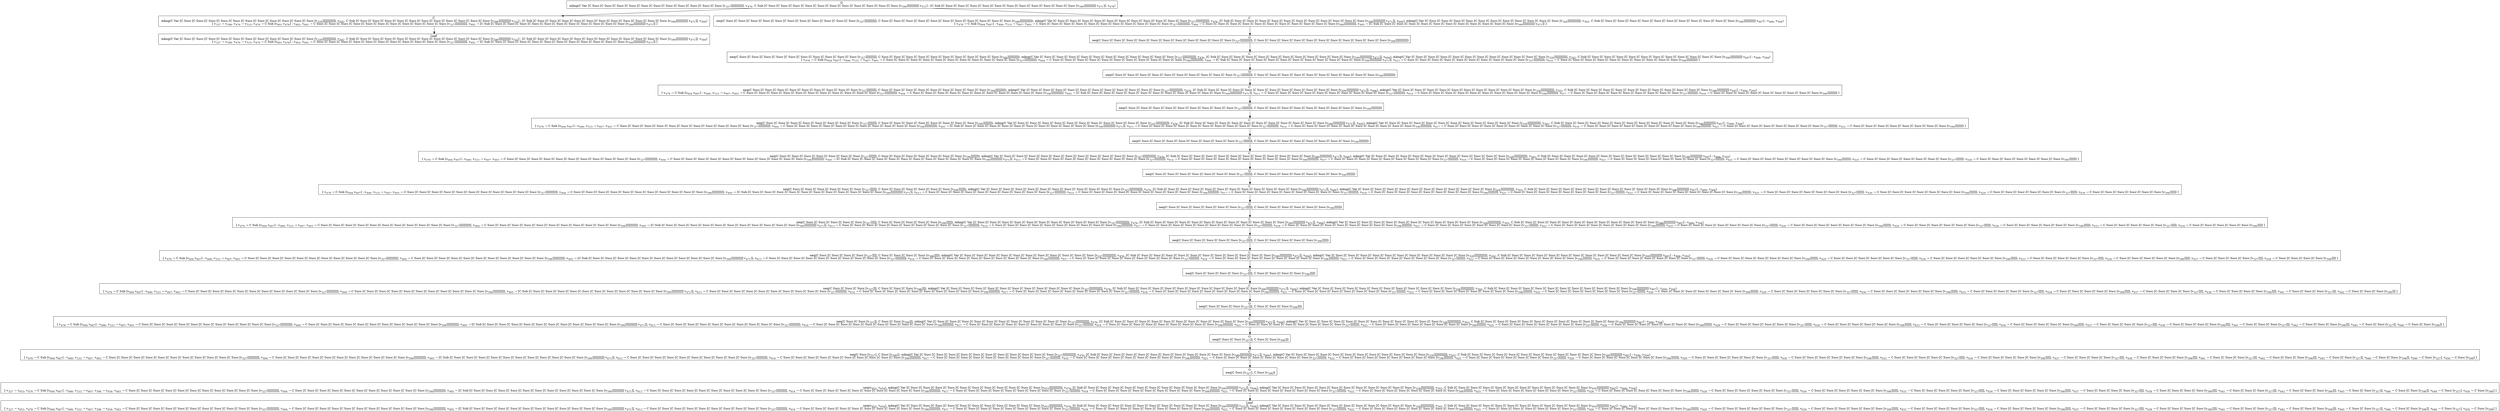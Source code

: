digraph {
    graph [rankdir=TB
          ,bgcolor=transparent];
    node [shape=box
         ,fillcolor=white
         ,style=filled];
    0 [label=<O <BR/> mkng(C Var [C Succ [C Succ [C Succ [C Succ [C Succ [C Succ [C Succ [C Succ [C Succ [C Succ [C Succ [v<SUB>327</SUB>]]]]]]]]]]]], v<SUB>476</SUB>, C Sub [C Succ [C Succ [C Succ [C Succ [C Succ [C Succ [C Succ [C Succ [C Succ [C Succ [C Succ [v<SUB>598</SUB>]]]]]]]]]]] v<SUB>533</SUB>] : [C Sub [C Succ [C Succ [C Succ [C Succ [C Succ [C Succ [C Succ [C Succ [C Succ [C Succ [C Succ [v<SUB>599</SUB>]]]]]]]]]]] v<SUB>471</SUB>]], v<SUB>478</SUB>)>];
    1 [label=<C <BR/> mkng(C Var [C Succ [C Succ [C Succ [C Succ [C Succ [C Succ [C Succ [C Succ [C Succ [C Succ [C Succ [v<SUB>328</SUB>]]]]]]]]]]]], v<SUB>502</SUB>, C Sub [C Succ [C Succ [C Succ [C Succ [C Succ [C Succ [C Succ [C Succ [C Succ [C Succ [C Succ [v<SUB>598</SUB>]]]]]]]]]]] v<SUB>533</SUB>] : [C Sub [C Succ [C Succ [C Succ [C Succ [C Succ [C Succ [C Succ [C Succ [C Succ [C Succ [C Succ [v<SUB>599</SUB>]]]]]]]]]]] v<SUB>471</SUB>]], v<SUB>504</SUB>) <BR/>  [ v<SUB>327</SUB> &rarr; v<SUB>598</SUB>, v<SUB>476</SUB> &rarr; v<SUB>533</SUB>, v<SUB>478</SUB> &rarr; C Sub [v<SUB>601</SUB> v<SUB>476</SUB>] : v<SUB>602</SUB>, v<SUB>601</SUB> &rarr; C Succ [C Succ [C Succ [C Succ [C Succ [C Succ [C Succ [C Succ [C Succ [C Succ [C Succ [v<SUB>327</SUB>]]]]]]]]]]], v<SUB>602</SUB> &rarr; [C Sub [C Succ [C Succ [C Succ [C Succ [C Succ [C Succ [C Succ [C Succ [C Succ [C Succ [C Succ [v<SUB>599</SUB>]]]]]]]]]]] v<SUB>471</SUB>]] ] >];
    2 [label=<C <BR/> neq(C Succ [C Succ [C Succ [C Succ [C Succ [C Succ [C Succ [C Succ [C Succ [C Succ [C Succ [v<SUB>327</SUB>]]]]]]]]]]], C Succ [C Succ [C Succ [C Succ [C Succ [C Succ [C Succ [C Succ [C Succ [C Succ [C Succ [v<SUB>598</SUB>]]]]]]]]]]]), mkng(C Var [C Succ [C Succ [C Succ [C Succ [C Succ [C Succ [C Succ [C Succ [C Succ [C Succ [C Succ [v<SUB>327</SUB>]]]]]]]]]]]], v<SUB>476</SUB>, [C Sub [C Succ [C Succ [C Succ [C Succ [C Succ [C Succ [C Succ [C Succ [C Succ [C Succ [C Succ [v<SUB>599</SUB>]]]]]]]]]]] v<SUB>471</SUB>]], v<SUB>606</SUB>), mkng(C Var [C Succ [C Succ [C Succ [C Succ [C Succ [C Succ [C Succ [C Succ [C Succ [C Succ [C Succ [v<SUB>328</SUB>]]]]]]]]]]]], v<SUB>502</SUB>, C Sub [C Succ [C Succ [C Succ [C Succ [C Succ [C Succ [C Succ [C Succ [C Succ [C Succ [C Succ [v<SUB>598</SUB>]]]]]]]]]]] v<SUB>607</SUB>] : v<SUB>606</SUB>, v<SUB>504</SUB>) <BR/>  [ v<SUB>478</SUB> &rarr; C Sub [v<SUB>604</SUB> v<SUB>607</SUB>] : v<SUB>606</SUB>, v<SUB>533</SUB> &rarr; v<SUB>607</SUB>, v<SUB>603</SUB> &rarr; C Succ [C Succ [C Succ [C Succ [C Succ [C Succ [C Succ [C Succ [C Succ [C Succ [C Succ [v<SUB>327</SUB>]]]]]]]]]]], v<SUB>604</SUB> &rarr; C Succ [C Succ [C Succ [C Succ [C Succ [C Succ [C Succ [C Succ [C Succ [C Succ [C Succ [v<SUB>598</SUB>]]]]]]]]]]], v<SUB>605</SUB> &rarr; [C Sub [C Succ [C Succ [C Succ [C Succ [C Succ [C Succ [C Succ [C Succ [C Succ [C Succ [C Succ [v<SUB>599</SUB>]]]]]]]]]]] v<SUB>471</SUB>]] ] >];
    3 [label=<Leaf <BR/> mkng(C Var [C Succ [C Succ [C Succ [C Succ [C Succ [C Succ [C Succ [C Succ [C Succ [C Succ [C Succ [v<SUB>328</SUB>]]]]]]]]]]]], v<SUB>502</SUB>, C Sub [C Succ [C Succ [C Succ [C Succ [C Succ [C Succ [C Succ [C Succ [C Succ [C Succ [C Succ [v<SUB>598</SUB>]]]]]]]]]]] v<SUB>533</SUB>] : [C Sub [C Succ [C Succ [C Succ [C Succ [C Succ [C Succ [C Succ [C Succ [C Succ [C Succ [C Succ [v<SUB>599</SUB>]]]]]]]]]]] v<SUB>471</SUB>]], v<SUB>504</SUB>) <BR/>  [ v<SUB>327</SUB> &rarr; v<SUB>598</SUB>, v<SUB>476</SUB> &rarr; v<SUB>533</SUB>, v<SUB>478</SUB> &rarr; C Sub [v<SUB>601</SUB> v<SUB>476</SUB>] : v<SUB>602</SUB>, v<SUB>601</SUB> &rarr; C Succ [C Succ [C Succ [C Succ [C Succ [C Succ [C Succ [C Succ [C Succ [C Succ [C Succ [v<SUB>327</SUB>]]]]]]]]]]], v<SUB>602</SUB> &rarr; [C Sub [C Succ [C Succ [C Succ [C Succ [C Succ [C Succ [C Succ [C Succ [C Succ [C Succ [C Succ [v<SUB>599</SUB>]]]]]]]]]]] v<SUB>471</SUB>]] ] >];
    4 [label=<O <BR/> neq(C Succ [C Succ [C Succ [C Succ [C Succ [C Succ [C Succ [C Succ [C Succ [C Succ [C Succ [v<SUB>327</SUB>]]]]]]]]]]], C Succ [C Succ [C Succ [C Succ [C Succ [C Succ [C Succ [C Succ [C Succ [C Succ [C Succ [v<SUB>598</SUB>]]]]]]]]]]])>];
    5 [label=<C <BR/> neq(C Succ [C Succ [C Succ [C Succ [C Succ [C Succ [C Succ [C Succ [C Succ [C Succ [v<SUB>327</SUB>]]]]]]]]]], C Succ [C Succ [C Succ [C Succ [C Succ [C Succ [C Succ [C Succ [C Succ [C Succ [v<SUB>598</SUB>]]]]]]]]]]), mkng(C Var [C Succ [C Succ [C Succ [C Succ [C Succ [C Succ [C Succ [C Succ [C Succ [C Succ [C Succ [v<SUB>327</SUB>]]]]]]]]]]]], v<SUB>476</SUB>, [C Sub [C Succ [C Succ [C Succ [C Succ [C Succ [C Succ [C Succ [C Succ [C Succ [C Succ [C Succ [v<SUB>599</SUB>]]]]]]]]]]] v<SUB>471</SUB>]], v<SUB>606</SUB>), mkng(C Var [C Succ [C Succ [C Succ [C Succ [C Succ [C Succ [C Succ [C Succ [C Succ [C Succ [C Succ [v<SUB>328</SUB>]]]]]]]]]]]], v<SUB>502</SUB>, C Sub [C Succ [C Succ [C Succ [C Succ [C Succ [C Succ [C Succ [C Succ [C Succ [C Succ [C Succ [v<SUB>598</SUB>]]]]]]]]]]] v<SUB>607</SUB>] : v<SUB>606</SUB>, v<SUB>504</SUB>) <BR/>  [ v<SUB>478</SUB> &rarr; C Sub [v<SUB>604</SUB> v<SUB>607</SUB>] : v<SUB>606</SUB>, v<SUB>533</SUB> &rarr; v<SUB>607</SUB>, v<SUB>603</SUB> &rarr; C Succ [C Succ [C Succ [C Succ [C Succ [C Succ [C Succ [C Succ [C Succ [C Succ [C Succ [v<SUB>327</SUB>]]]]]]]]]]], v<SUB>604</SUB> &rarr; C Succ [C Succ [C Succ [C Succ [C Succ [C Succ [C Succ [C Succ [C Succ [C Succ [C Succ [v<SUB>598</SUB>]]]]]]]]]]], v<SUB>605</SUB> &rarr; [C Sub [C Succ [C Succ [C Succ [C Succ [C Succ [C Succ [C Succ [C Succ [C Succ [C Succ [C Succ [v<SUB>599</SUB>]]]]]]]]]]] v<SUB>471</SUB>]], v<SUB>613</SUB> &rarr; C Succ [C Succ [C Succ [C Succ [C Succ [C Succ [C Succ [C Succ [C Succ [C Succ [v<SUB>327</SUB>]]]]]]]]]], v<SUB>614</SUB> &rarr; C Succ [C Succ [C Succ [C Succ [C Succ [C Succ [C Succ [C Succ [C Succ [C Succ [v<SUB>598</SUB>]]]]]]]]]] ] >];
    6 [label=<O <BR/> neq(C Succ [C Succ [C Succ [C Succ [C Succ [C Succ [C Succ [C Succ [C Succ [C Succ [v<SUB>327</SUB>]]]]]]]]]], C Succ [C Succ [C Succ [C Succ [C Succ [C Succ [C Succ [C Succ [C Succ [C Succ [v<SUB>598</SUB>]]]]]]]]]])>];
    7 [label=<C <BR/> neq(C Succ [C Succ [C Succ [C Succ [C Succ [C Succ [C Succ [C Succ [C Succ [v<SUB>327</SUB>]]]]]]]]], C Succ [C Succ [C Succ [C Succ [C Succ [C Succ [C Succ [C Succ [C Succ [v<SUB>598</SUB>]]]]]]]]]), mkng(C Var [C Succ [C Succ [C Succ [C Succ [C Succ [C Succ [C Succ [C Succ [C Succ [C Succ [C Succ [v<SUB>327</SUB>]]]]]]]]]]]], v<SUB>476</SUB>, [C Sub [C Succ [C Succ [C Succ [C Succ [C Succ [C Succ [C Succ [C Succ [C Succ [C Succ [C Succ [v<SUB>599</SUB>]]]]]]]]]]] v<SUB>471</SUB>]], v<SUB>606</SUB>), mkng(C Var [C Succ [C Succ [C Succ [C Succ [C Succ [C Succ [C Succ [C Succ [C Succ [C Succ [C Succ [v<SUB>328</SUB>]]]]]]]]]]]], v<SUB>502</SUB>, C Sub [C Succ [C Succ [C Succ [C Succ [C Succ [C Succ [C Succ [C Succ [C Succ [C Succ [C Succ [v<SUB>598</SUB>]]]]]]]]]]] v<SUB>607</SUB>] : v<SUB>606</SUB>, v<SUB>504</SUB>) <BR/>  [ v<SUB>478</SUB> &rarr; C Sub [v<SUB>604</SUB> v<SUB>607</SUB>] : v<SUB>606</SUB>, v<SUB>533</SUB> &rarr; v<SUB>607</SUB>, v<SUB>603</SUB> &rarr; C Succ [C Succ [C Succ [C Succ [C Succ [C Succ [C Succ [C Succ [C Succ [C Succ [C Succ [v<SUB>327</SUB>]]]]]]]]]]], v<SUB>604</SUB> &rarr; C Succ [C Succ [C Succ [C Succ [C Succ [C Succ [C Succ [C Succ [C Succ [C Succ [C Succ [v<SUB>598</SUB>]]]]]]]]]]], v<SUB>605</SUB> &rarr; [C Sub [C Succ [C Succ [C Succ [C Succ [C Succ [C Succ [C Succ [C Succ [C Succ [C Succ [C Succ [v<SUB>599</SUB>]]]]]]]]]]] v<SUB>471</SUB>]], v<SUB>613</SUB> &rarr; C Succ [C Succ [C Succ [C Succ [C Succ [C Succ [C Succ [C Succ [C Succ [C Succ [v<SUB>327</SUB>]]]]]]]]]], v<SUB>614</SUB> &rarr; C Succ [C Succ [C Succ [C Succ [C Succ [C Succ [C Succ [C Succ [C Succ [C Succ [v<SUB>598</SUB>]]]]]]]]]], v<SUB>617</SUB> &rarr; C Succ [C Succ [C Succ [C Succ [C Succ [C Succ [C Succ [C Succ [C Succ [v<SUB>327</SUB>]]]]]]]]], v<SUB>618</SUB> &rarr; C Succ [C Succ [C Succ [C Succ [C Succ [C Succ [C Succ [C Succ [C Succ [v<SUB>598</SUB>]]]]]]]]] ] >];
    8 [label=<O <BR/> neq(C Succ [C Succ [C Succ [C Succ [C Succ [C Succ [C Succ [C Succ [C Succ [v<SUB>327</SUB>]]]]]]]]], C Succ [C Succ [C Succ [C Succ [C Succ [C Succ [C Succ [C Succ [C Succ [v<SUB>598</SUB>]]]]]]]]])>];
    9 [label=<C <BR/> neq(C Succ [C Succ [C Succ [C Succ [C Succ [C Succ [C Succ [C Succ [v<SUB>327</SUB>]]]]]]]], C Succ [C Succ [C Succ [C Succ [C Succ [C Succ [C Succ [C Succ [v<SUB>598</SUB>]]]]]]]]), mkng(C Var [C Succ [C Succ [C Succ [C Succ [C Succ [C Succ [C Succ [C Succ [C Succ [C Succ [C Succ [v<SUB>327</SUB>]]]]]]]]]]]], v<SUB>476</SUB>, [C Sub [C Succ [C Succ [C Succ [C Succ [C Succ [C Succ [C Succ [C Succ [C Succ [C Succ [C Succ [v<SUB>599</SUB>]]]]]]]]]]] v<SUB>471</SUB>]], v<SUB>606</SUB>), mkng(C Var [C Succ [C Succ [C Succ [C Succ [C Succ [C Succ [C Succ [C Succ [C Succ [C Succ [C Succ [v<SUB>328</SUB>]]]]]]]]]]]], v<SUB>502</SUB>, C Sub [C Succ [C Succ [C Succ [C Succ [C Succ [C Succ [C Succ [C Succ [C Succ [C Succ [C Succ [v<SUB>598</SUB>]]]]]]]]]]] v<SUB>607</SUB>] : v<SUB>606</SUB>, v<SUB>504</SUB>) <BR/>  [ v<SUB>478</SUB> &rarr; C Sub [v<SUB>604</SUB> v<SUB>607</SUB>] : v<SUB>606</SUB>, v<SUB>533</SUB> &rarr; v<SUB>607</SUB>, v<SUB>603</SUB> &rarr; C Succ [C Succ [C Succ [C Succ [C Succ [C Succ [C Succ [C Succ [C Succ [C Succ [C Succ [v<SUB>327</SUB>]]]]]]]]]]], v<SUB>604</SUB> &rarr; C Succ [C Succ [C Succ [C Succ [C Succ [C Succ [C Succ [C Succ [C Succ [C Succ [C Succ [v<SUB>598</SUB>]]]]]]]]]]], v<SUB>605</SUB> &rarr; [C Sub [C Succ [C Succ [C Succ [C Succ [C Succ [C Succ [C Succ [C Succ [C Succ [C Succ [C Succ [v<SUB>599</SUB>]]]]]]]]]]] v<SUB>471</SUB>]], v<SUB>613</SUB> &rarr; C Succ [C Succ [C Succ [C Succ [C Succ [C Succ [C Succ [C Succ [C Succ [C Succ [v<SUB>327</SUB>]]]]]]]]]], v<SUB>614</SUB> &rarr; C Succ [C Succ [C Succ [C Succ [C Succ [C Succ [C Succ [C Succ [C Succ [C Succ [v<SUB>598</SUB>]]]]]]]]]], v<SUB>617</SUB> &rarr; C Succ [C Succ [C Succ [C Succ [C Succ [C Succ [C Succ [C Succ [C Succ [v<SUB>327</SUB>]]]]]]]]], v<SUB>618</SUB> &rarr; C Succ [C Succ [C Succ [C Succ [C Succ [C Succ [C Succ [C Succ [C Succ [v<SUB>598</SUB>]]]]]]]]], v<SUB>621</SUB> &rarr; C Succ [C Succ [C Succ [C Succ [C Succ [C Succ [C Succ [C Succ [v<SUB>327</SUB>]]]]]]]], v<SUB>622</SUB> &rarr; C Succ [C Succ [C Succ [C Succ [C Succ [C Succ [C Succ [C Succ [v<SUB>598</SUB>]]]]]]]] ] >];
    10 [label=<O <BR/> neq(C Succ [C Succ [C Succ [C Succ [C Succ [C Succ [C Succ [C Succ [v<SUB>327</SUB>]]]]]]]], C Succ [C Succ [C Succ [C Succ [C Succ [C Succ [C Succ [C Succ [v<SUB>598</SUB>]]]]]]]])>];
    11 [label=<C <BR/> neq(C Succ [C Succ [C Succ [C Succ [C Succ [C Succ [C Succ [v<SUB>327</SUB>]]]]]]], C Succ [C Succ [C Succ [C Succ [C Succ [C Succ [C Succ [v<SUB>598</SUB>]]]]]]]), mkng(C Var [C Succ [C Succ [C Succ [C Succ [C Succ [C Succ [C Succ [C Succ [C Succ [C Succ [C Succ [v<SUB>327</SUB>]]]]]]]]]]]], v<SUB>476</SUB>, [C Sub [C Succ [C Succ [C Succ [C Succ [C Succ [C Succ [C Succ [C Succ [C Succ [C Succ [C Succ [v<SUB>599</SUB>]]]]]]]]]]] v<SUB>471</SUB>]], v<SUB>606</SUB>), mkng(C Var [C Succ [C Succ [C Succ [C Succ [C Succ [C Succ [C Succ [C Succ [C Succ [C Succ [C Succ [v<SUB>328</SUB>]]]]]]]]]]]], v<SUB>502</SUB>, C Sub [C Succ [C Succ [C Succ [C Succ [C Succ [C Succ [C Succ [C Succ [C Succ [C Succ [C Succ [v<SUB>598</SUB>]]]]]]]]]]] v<SUB>607</SUB>] : v<SUB>606</SUB>, v<SUB>504</SUB>) <BR/>  [ v<SUB>478</SUB> &rarr; C Sub [v<SUB>604</SUB> v<SUB>607</SUB>] : v<SUB>606</SUB>, v<SUB>533</SUB> &rarr; v<SUB>607</SUB>, v<SUB>603</SUB> &rarr; C Succ [C Succ [C Succ [C Succ [C Succ [C Succ [C Succ [C Succ [C Succ [C Succ [C Succ [v<SUB>327</SUB>]]]]]]]]]]], v<SUB>604</SUB> &rarr; C Succ [C Succ [C Succ [C Succ [C Succ [C Succ [C Succ [C Succ [C Succ [C Succ [C Succ [v<SUB>598</SUB>]]]]]]]]]]], v<SUB>605</SUB> &rarr; [C Sub [C Succ [C Succ [C Succ [C Succ [C Succ [C Succ [C Succ [C Succ [C Succ [C Succ [C Succ [v<SUB>599</SUB>]]]]]]]]]]] v<SUB>471</SUB>]], v<SUB>613</SUB> &rarr; C Succ [C Succ [C Succ [C Succ [C Succ [C Succ [C Succ [C Succ [C Succ [C Succ [v<SUB>327</SUB>]]]]]]]]]], v<SUB>614</SUB> &rarr; C Succ [C Succ [C Succ [C Succ [C Succ [C Succ [C Succ [C Succ [C Succ [C Succ [v<SUB>598</SUB>]]]]]]]]]], v<SUB>617</SUB> &rarr; C Succ [C Succ [C Succ [C Succ [C Succ [C Succ [C Succ [C Succ [C Succ [v<SUB>327</SUB>]]]]]]]]], v<SUB>618</SUB> &rarr; C Succ [C Succ [C Succ [C Succ [C Succ [C Succ [C Succ [C Succ [C Succ [v<SUB>598</SUB>]]]]]]]]], v<SUB>621</SUB> &rarr; C Succ [C Succ [C Succ [C Succ [C Succ [C Succ [C Succ [C Succ [v<SUB>327</SUB>]]]]]]]], v<SUB>622</SUB> &rarr; C Succ [C Succ [C Succ [C Succ [C Succ [C Succ [C Succ [C Succ [v<SUB>598</SUB>]]]]]]]], v<SUB>625</SUB> &rarr; C Succ [C Succ [C Succ [C Succ [C Succ [C Succ [C Succ [v<SUB>327</SUB>]]]]]]], v<SUB>626</SUB> &rarr; C Succ [C Succ [C Succ [C Succ [C Succ [C Succ [C Succ [v<SUB>598</SUB>]]]]]]] ] >];
    12 [label=<O <BR/> neq(C Succ [C Succ [C Succ [C Succ [C Succ [C Succ [C Succ [v<SUB>327</SUB>]]]]]]], C Succ [C Succ [C Succ [C Succ [C Succ [C Succ [C Succ [v<SUB>598</SUB>]]]]]]])>];
    13 [label=<C <BR/> neq(C Succ [C Succ [C Succ [C Succ [C Succ [C Succ [v<SUB>327</SUB>]]]]]], C Succ [C Succ [C Succ [C Succ [C Succ [C Succ [v<SUB>598</SUB>]]]]]]), mkng(C Var [C Succ [C Succ [C Succ [C Succ [C Succ [C Succ [C Succ [C Succ [C Succ [C Succ [C Succ [v<SUB>327</SUB>]]]]]]]]]]]], v<SUB>476</SUB>, [C Sub [C Succ [C Succ [C Succ [C Succ [C Succ [C Succ [C Succ [C Succ [C Succ [C Succ [C Succ [v<SUB>599</SUB>]]]]]]]]]]] v<SUB>471</SUB>]], v<SUB>606</SUB>), mkng(C Var [C Succ [C Succ [C Succ [C Succ [C Succ [C Succ [C Succ [C Succ [C Succ [C Succ [C Succ [v<SUB>328</SUB>]]]]]]]]]]]], v<SUB>502</SUB>, C Sub [C Succ [C Succ [C Succ [C Succ [C Succ [C Succ [C Succ [C Succ [C Succ [C Succ [C Succ [v<SUB>598</SUB>]]]]]]]]]]] v<SUB>607</SUB>] : v<SUB>606</SUB>, v<SUB>504</SUB>) <BR/>  [ v<SUB>478</SUB> &rarr; C Sub [v<SUB>604</SUB> v<SUB>607</SUB>] : v<SUB>606</SUB>, v<SUB>533</SUB> &rarr; v<SUB>607</SUB>, v<SUB>603</SUB> &rarr; C Succ [C Succ [C Succ [C Succ [C Succ [C Succ [C Succ [C Succ [C Succ [C Succ [C Succ [v<SUB>327</SUB>]]]]]]]]]]], v<SUB>604</SUB> &rarr; C Succ [C Succ [C Succ [C Succ [C Succ [C Succ [C Succ [C Succ [C Succ [C Succ [C Succ [v<SUB>598</SUB>]]]]]]]]]]], v<SUB>605</SUB> &rarr; [C Sub [C Succ [C Succ [C Succ [C Succ [C Succ [C Succ [C Succ [C Succ [C Succ [C Succ [C Succ [v<SUB>599</SUB>]]]]]]]]]]] v<SUB>471</SUB>]], v<SUB>613</SUB> &rarr; C Succ [C Succ [C Succ [C Succ [C Succ [C Succ [C Succ [C Succ [C Succ [C Succ [v<SUB>327</SUB>]]]]]]]]]], v<SUB>614</SUB> &rarr; C Succ [C Succ [C Succ [C Succ [C Succ [C Succ [C Succ [C Succ [C Succ [C Succ [v<SUB>598</SUB>]]]]]]]]]], v<SUB>617</SUB> &rarr; C Succ [C Succ [C Succ [C Succ [C Succ [C Succ [C Succ [C Succ [C Succ [v<SUB>327</SUB>]]]]]]]]], v<SUB>618</SUB> &rarr; C Succ [C Succ [C Succ [C Succ [C Succ [C Succ [C Succ [C Succ [C Succ [v<SUB>598</SUB>]]]]]]]]], v<SUB>621</SUB> &rarr; C Succ [C Succ [C Succ [C Succ [C Succ [C Succ [C Succ [C Succ [v<SUB>327</SUB>]]]]]]]], v<SUB>622</SUB> &rarr; C Succ [C Succ [C Succ [C Succ [C Succ [C Succ [C Succ [C Succ [v<SUB>598</SUB>]]]]]]]], v<SUB>625</SUB> &rarr; C Succ [C Succ [C Succ [C Succ [C Succ [C Succ [C Succ [v<SUB>327</SUB>]]]]]]], v<SUB>626</SUB> &rarr; C Succ [C Succ [C Succ [C Succ [C Succ [C Succ [C Succ [v<SUB>598</SUB>]]]]]]], v<SUB>629</SUB> &rarr; C Succ [C Succ [C Succ [C Succ [C Succ [C Succ [v<SUB>327</SUB>]]]]]], v<SUB>630</SUB> &rarr; C Succ [C Succ [C Succ [C Succ [C Succ [C Succ [v<SUB>598</SUB>]]]]]] ] >];
    14 [label=<O <BR/> neq(C Succ [C Succ [C Succ [C Succ [C Succ [C Succ [v<SUB>327</SUB>]]]]]], C Succ [C Succ [C Succ [C Succ [C Succ [C Succ [v<SUB>598</SUB>]]]]]])>];
    15 [label=<C <BR/> neq(C Succ [C Succ [C Succ [C Succ [C Succ [v<SUB>327</SUB>]]]]], C Succ [C Succ [C Succ [C Succ [C Succ [v<SUB>598</SUB>]]]]]), mkng(C Var [C Succ [C Succ [C Succ [C Succ [C Succ [C Succ [C Succ [C Succ [C Succ [C Succ [C Succ [v<SUB>327</SUB>]]]]]]]]]]]], v<SUB>476</SUB>, [C Sub [C Succ [C Succ [C Succ [C Succ [C Succ [C Succ [C Succ [C Succ [C Succ [C Succ [C Succ [v<SUB>599</SUB>]]]]]]]]]]] v<SUB>471</SUB>]], v<SUB>606</SUB>), mkng(C Var [C Succ [C Succ [C Succ [C Succ [C Succ [C Succ [C Succ [C Succ [C Succ [C Succ [C Succ [v<SUB>328</SUB>]]]]]]]]]]]], v<SUB>502</SUB>, C Sub [C Succ [C Succ [C Succ [C Succ [C Succ [C Succ [C Succ [C Succ [C Succ [C Succ [C Succ [v<SUB>598</SUB>]]]]]]]]]]] v<SUB>607</SUB>] : v<SUB>606</SUB>, v<SUB>504</SUB>) <BR/>  [ v<SUB>478</SUB> &rarr; C Sub [v<SUB>604</SUB> v<SUB>607</SUB>] : v<SUB>606</SUB>, v<SUB>533</SUB> &rarr; v<SUB>607</SUB>, v<SUB>603</SUB> &rarr; C Succ [C Succ [C Succ [C Succ [C Succ [C Succ [C Succ [C Succ [C Succ [C Succ [C Succ [v<SUB>327</SUB>]]]]]]]]]]], v<SUB>604</SUB> &rarr; C Succ [C Succ [C Succ [C Succ [C Succ [C Succ [C Succ [C Succ [C Succ [C Succ [C Succ [v<SUB>598</SUB>]]]]]]]]]]], v<SUB>605</SUB> &rarr; [C Sub [C Succ [C Succ [C Succ [C Succ [C Succ [C Succ [C Succ [C Succ [C Succ [C Succ [C Succ [v<SUB>599</SUB>]]]]]]]]]]] v<SUB>471</SUB>]], v<SUB>613</SUB> &rarr; C Succ [C Succ [C Succ [C Succ [C Succ [C Succ [C Succ [C Succ [C Succ [C Succ [v<SUB>327</SUB>]]]]]]]]]], v<SUB>614</SUB> &rarr; C Succ [C Succ [C Succ [C Succ [C Succ [C Succ [C Succ [C Succ [C Succ [C Succ [v<SUB>598</SUB>]]]]]]]]]], v<SUB>617</SUB> &rarr; C Succ [C Succ [C Succ [C Succ [C Succ [C Succ [C Succ [C Succ [C Succ [v<SUB>327</SUB>]]]]]]]]], v<SUB>618</SUB> &rarr; C Succ [C Succ [C Succ [C Succ [C Succ [C Succ [C Succ [C Succ [C Succ [v<SUB>598</SUB>]]]]]]]]], v<SUB>621</SUB> &rarr; C Succ [C Succ [C Succ [C Succ [C Succ [C Succ [C Succ [C Succ [v<SUB>327</SUB>]]]]]]]], v<SUB>622</SUB> &rarr; C Succ [C Succ [C Succ [C Succ [C Succ [C Succ [C Succ [C Succ [v<SUB>598</SUB>]]]]]]]], v<SUB>625</SUB> &rarr; C Succ [C Succ [C Succ [C Succ [C Succ [C Succ [C Succ [v<SUB>327</SUB>]]]]]]], v<SUB>626</SUB> &rarr; C Succ [C Succ [C Succ [C Succ [C Succ [C Succ [C Succ [v<SUB>598</SUB>]]]]]]], v<SUB>629</SUB> &rarr; C Succ [C Succ [C Succ [C Succ [C Succ [C Succ [v<SUB>327</SUB>]]]]]], v<SUB>630</SUB> &rarr; C Succ [C Succ [C Succ [C Succ [C Succ [C Succ [v<SUB>598</SUB>]]]]]], v<SUB>633</SUB> &rarr; C Succ [C Succ [C Succ [C Succ [C Succ [v<SUB>327</SUB>]]]]], v<SUB>634</SUB> &rarr; C Succ [C Succ [C Succ [C Succ [C Succ [v<SUB>598</SUB>]]]]] ] >];
    16 [label=<O <BR/> neq(C Succ [C Succ [C Succ [C Succ [C Succ [v<SUB>327</SUB>]]]]], C Succ [C Succ [C Succ [C Succ [C Succ [v<SUB>598</SUB>]]]]])>];
    17 [label=<C <BR/> neq(C Succ [C Succ [C Succ [C Succ [v<SUB>327</SUB>]]]], C Succ [C Succ [C Succ [C Succ [v<SUB>598</SUB>]]]]), mkng(C Var [C Succ [C Succ [C Succ [C Succ [C Succ [C Succ [C Succ [C Succ [C Succ [C Succ [C Succ [v<SUB>327</SUB>]]]]]]]]]]]], v<SUB>476</SUB>, [C Sub [C Succ [C Succ [C Succ [C Succ [C Succ [C Succ [C Succ [C Succ [C Succ [C Succ [C Succ [v<SUB>599</SUB>]]]]]]]]]]] v<SUB>471</SUB>]], v<SUB>606</SUB>), mkng(C Var [C Succ [C Succ [C Succ [C Succ [C Succ [C Succ [C Succ [C Succ [C Succ [C Succ [C Succ [v<SUB>328</SUB>]]]]]]]]]]]], v<SUB>502</SUB>, C Sub [C Succ [C Succ [C Succ [C Succ [C Succ [C Succ [C Succ [C Succ [C Succ [C Succ [C Succ [v<SUB>598</SUB>]]]]]]]]]]] v<SUB>607</SUB>] : v<SUB>606</SUB>, v<SUB>504</SUB>) <BR/>  [ v<SUB>478</SUB> &rarr; C Sub [v<SUB>604</SUB> v<SUB>607</SUB>] : v<SUB>606</SUB>, v<SUB>533</SUB> &rarr; v<SUB>607</SUB>, v<SUB>603</SUB> &rarr; C Succ [C Succ [C Succ [C Succ [C Succ [C Succ [C Succ [C Succ [C Succ [C Succ [C Succ [v<SUB>327</SUB>]]]]]]]]]]], v<SUB>604</SUB> &rarr; C Succ [C Succ [C Succ [C Succ [C Succ [C Succ [C Succ [C Succ [C Succ [C Succ [C Succ [v<SUB>598</SUB>]]]]]]]]]]], v<SUB>605</SUB> &rarr; [C Sub [C Succ [C Succ [C Succ [C Succ [C Succ [C Succ [C Succ [C Succ [C Succ [C Succ [C Succ [v<SUB>599</SUB>]]]]]]]]]]] v<SUB>471</SUB>]], v<SUB>613</SUB> &rarr; C Succ [C Succ [C Succ [C Succ [C Succ [C Succ [C Succ [C Succ [C Succ [C Succ [v<SUB>327</SUB>]]]]]]]]]], v<SUB>614</SUB> &rarr; C Succ [C Succ [C Succ [C Succ [C Succ [C Succ [C Succ [C Succ [C Succ [C Succ [v<SUB>598</SUB>]]]]]]]]]], v<SUB>617</SUB> &rarr; C Succ [C Succ [C Succ [C Succ [C Succ [C Succ [C Succ [C Succ [C Succ [v<SUB>327</SUB>]]]]]]]]], v<SUB>618</SUB> &rarr; C Succ [C Succ [C Succ [C Succ [C Succ [C Succ [C Succ [C Succ [C Succ [v<SUB>598</SUB>]]]]]]]]], v<SUB>621</SUB> &rarr; C Succ [C Succ [C Succ [C Succ [C Succ [C Succ [C Succ [C Succ [v<SUB>327</SUB>]]]]]]]], v<SUB>622</SUB> &rarr; C Succ [C Succ [C Succ [C Succ [C Succ [C Succ [C Succ [C Succ [v<SUB>598</SUB>]]]]]]]], v<SUB>625</SUB> &rarr; C Succ [C Succ [C Succ [C Succ [C Succ [C Succ [C Succ [v<SUB>327</SUB>]]]]]]], v<SUB>626</SUB> &rarr; C Succ [C Succ [C Succ [C Succ [C Succ [C Succ [C Succ [v<SUB>598</SUB>]]]]]]], v<SUB>629</SUB> &rarr; C Succ [C Succ [C Succ [C Succ [C Succ [C Succ [v<SUB>327</SUB>]]]]]], v<SUB>630</SUB> &rarr; C Succ [C Succ [C Succ [C Succ [C Succ [C Succ [v<SUB>598</SUB>]]]]]], v<SUB>633</SUB> &rarr; C Succ [C Succ [C Succ [C Succ [C Succ [v<SUB>327</SUB>]]]]], v<SUB>634</SUB> &rarr; C Succ [C Succ [C Succ [C Succ [C Succ [v<SUB>598</SUB>]]]]], v<SUB>637</SUB> &rarr; C Succ [C Succ [C Succ [C Succ [v<SUB>327</SUB>]]]], v<SUB>638</SUB> &rarr; C Succ [C Succ [C Succ [C Succ [v<SUB>598</SUB>]]]] ] >];
    18 [label=<O <BR/> neq(C Succ [C Succ [C Succ [C Succ [v<SUB>327</SUB>]]]], C Succ [C Succ [C Succ [C Succ [v<SUB>598</SUB>]]]])>];
    19 [label=<C <BR/> neq(C Succ [C Succ [C Succ [v<SUB>327</SUB>]]], C Succ [C Succ [C Succ [v<SUB>598</SUB>]]]), mkng(C Var [C Succ [C Succ [C Succ [C Succ [C Succ [C Succ [C Succ [C Succ [C Succ [C Succ [C Succ [v<SUB>327</SUB>]]]]]]]]]]]], v<SUB>476</SUB>, [C Sub [C Succ [C Succ [C Succ [C Succ [C Succ [C Succ [C Succ [C Succ [C Succ [C Succ [C Succ [v<SUB>599</SUB>]]]]]]]]]]] v<SUB>471</SUB>]], v<SUB>606</SUB>), mkng(C Var [C Succ [C Succ [C Succ [C Succ [C Succ [C Succ [C Succ [C Succ [C Succ [C Succ [C Succ [v<SUB>328</SUB>]]]]]]]]]]]], v<SUB>502</SUB>, C Sub [C Succ [C Succ [C Succ [C Succ [C Succ [C Succ [C Succ [C Succ [C Succ [C Succ [C Succ [v<SUB>598</SUB>]]]]]]]]]]] v<SUB>607</SUB>] : v<SUB>606</SUB>, v<SUB>504</SUB>) <BR/>  [ v<SUB>478</SUB> &rarr; C Sub [v<SUB>604</SUB> v<SUB>607</SUB>] : v<SUB>606</SUB>, v<SUB>533</SUB> &rarr; v<SUB>607</SUB>, v<SUB>603</SUB> &rarr; C Succ [C Succ [C Succ [C Succ [C Succ [C Succ [C Succ [C Succ [C Succ [C Succ [C Succ [v<SUB>327</SUB>]]]]]]]]]]], v<SUB>604</SUB> &rarr; C Succ [C Succ [C Succ [C Succ [C Succ [C Succ [C Succ [C Succ [C Succ [C Succ [C Succ [v<SUB>598</SUB>]]]]]]]]]]], v<SUB>605</SUB> &rarr; [C Sub [C Succ [C Succ [C Succ [C Succ [C Succ [C Succ [C Succ [C Succ [C Succ [C Succ [C Succ [v<SUB>599</SUB>]]]]]]]]]]] v<SUB>471</SUB>]], v<SUB>613</SUB> &rarr; C Succ [C Succ [C Succ [C Succ [C Succ [C Succ [C Succ [C Succ [C Succ [C Succ [v<SUB>327</SUB>]]]]]]]]]], v<SUB>614</SUB> &rarr; C Succ [C Succ [C Succ [C Succ [C Succ [C Succ [C Succ [C Succ [C Succ [C Succ [v<SUB>598</SUB>]]]]]]]]]], v<SUB>617</SUB> &rarr; C Succ [C Succ [C Succ [C Succ [C Succ [C Succ [C Succ [C Succ [C Succ [v<SUB>327</SUB>]]]]]]]]], v<SUB>618</SUB> &rarr; C Succ [C Succ [C Succ [C Succ [C Succ [C Succ [C Succ [C Succ [C Succ [v<SUB>598</SUB>]]]]]]]]], v<SUB>621</SUB> &rarr; C Succ [C Succ [C Succ [C Succ [C Succ [C Succ [C Succ [C Succ [v<SUB>327</SUB>]]]]]]]], v<SUB>622</SUB> &rarr; C Succ [C Succ [C Succ [C Succ [C Succ [C Succ [C Succ [C Succ [v<SUB>598</SUB>]]]]]]]], v<SUB>625</SUB> &rarr; C Succ [C Succ [C Succ [C Succ [C Succ [C Succ [C Succ [v<SUB>327</SUB>]]]]]]], v<SUB>626</SUB> &rarr; C Succ [C Succ [C Succ [C Succ [C Succ [C Succ [C Succ [v<SUB>598</SUB>]]]]]]], v<SUB>629</SUB> &rarr; C Succ [C Succ [C Succ [C Succ [C Succ [C Succ [v<SUB>327</SUB>]]]]]], v<SUB>630</SUB> &rarr; C Succ [C Succ [C Succ [C Succ [C Succ [C Succ [v<SUB>598</SUB>]]]]]], v<SUB>633</SUB> &rarr; C Succ [C Succ [C Succ [C Succ [C Succ [v<SUB>327</SUB>]]]]], v<SUB>634</SUB> &rarr; C Succ [C Succ [C Succ [C Succ [C Succ [v<SUB>598</SUB>]]]]], v<SUB>637</SUB> &rarr; C Succ [C Succ [C Succ [C Succ [v<SUB>327</SUB>]]]], v<SUB>638</SUB> &rarr; C Succ [C Succ [C Succ [C Succ [v<SUB>598</SUB>]]]], v<SUB>641</SUB> &rarr; C Succ [C Succ [C Succ [v<SUB>327</SUB>]]], v<SUB>642</SUB> &rarr; C Succ [C Succ [C Succ [v<SUB>598</SUB>]]] ] >];
    20 [label=<O <BR/> neq(C Succ [C Succ [C Succ [v<SUB>327</SUB>]]], C Succ [C Succ [C Succ [v<SUB>598</SUB>]]])>];
    21 [label=<C <BR/> neq(C Succ [C Succ [v<SUB>327</SUB>]], C Succ [C Succ [v<SUB>598</SUB>]]), mkng(C Var [C Succ [C Succ [C Succ [C Succ [C Succ [C Succ [C Succ [C Succ [C Succ [C Succ [C Succ [v<SUB>327</SUB>]]]]]]]]]]]], v<SUB>476</SUB>, [C Sub [C Succ [C Succ [C Succ [C Succ [C Succ [C Succ [C Succ [C Succ [C Succ [C Succ [C Succ [v<SUB>599</SUB>]]]]]]]]]]] v<SUB>471</SUB>]], v<SUB>606</SUB>), mkng(C Var [C Succ [C Succ [C Succ [C Succ [C Succ [C Succ [C Succ [C Succ [C Succ [C Succ [C Succ [v<SUB>328</SUB>]]]]]]]]]]]], v<SUB>502</SUB>, C Sub [C Succ [C Succ [C Succ [C Succ [C Succ [C Succ [C Succ [C Succ [C Succ [C Succ [C Succ [v<SUB>598</SUB>]]]]]]]]]]] v<SUB>607</SUB>] : v<SUB>606</SUB>, v<SUB>504</SUB>) <BR/>  [ v<SUB>478</SUB> &rarr; C Sub [v<SUB>604</SUB> v<SUB>607</SUB>] : v<SUB>606</SUB>, v<SUB>533</SUB> &rarr; v<SUB>607</SUB>, v<SUB>603</SUB> &rarr; C Succ [C Succ [C Succ [C Succ [C Succ [C Succ [C Succ [C Succ [C Succ [C Succ [C Succ [v<SUB>327</SUB>]]]]]]]]]]], v<SUB>604</SUB> &rarr; C Succ [C Succ [C Succ [C Succ [C Succ [C Succ [C Succ [C Succ [C Succ [C Succ [C Succ [v<SUB>598</SUB>]]]]]]]]]]], v<SUB>605</SUB> &rarr; [C Sub [C Succ [C Succ [C Succ [C Succ [C Succ [C Succ [C Succ [C Succ [C Succ [C Succ [C Succ [v<SUB>599</SUB>]]]]]]]]]]] v<SUB>471</SUB>]], v<SUB>613</SUB> &rarr; C Succ [C Succ [C Succ [C Succ [C Succ [C Succ [C Succ [C Succ [C Succ [C Succ [v<SUB>327</SUB>]]]]]]]]]], v<SUB>614</SUB> &rarr; C Succ [C Succ [C Succ [C Succ [C Succ [C Succ [C Succ [C Succ [C Succ [C Succ [v<SUB>598</SUB>]]]]]]]]]], v<SUB>617</SUB> &rarr; C Succ [C Succ [C Succ [C Succ [C Succ [C Succ [C Succ [C Succ [C Succ [v<SUB>327</SUB>]]]]]]]]], v<SUB>618</SUB> &rarr; C Succ [C Succ [C Succ [C Succ [C Succ [C Succ [C Succ [C Succ [C Succ [v<SUB>598</SUB>]]]]]]]]], v<SUB>621</SUB> &rarr; C Succ [C Succ [C Succ [C Succ [C Succ [C Succ [C Succ [C Succ [v<SUB>327</SUB>]]]]]]]], v<SUB>622</SUB> &rarr; C Succ [C Succ [C Succ [C Succ [C Succ [C Succ [C Succ [C Succ [v<SUB>598</SUB>]]]]]]]], v<SUB>625</SUB> &rarr; C Succ [C Succ [C Succ [C Succ [C Succ [C Succ [C Succ [v<SUB>327</SUB>]]]]]]], v<SUB>626</SUB> &rarr; C Succ [C Succ [C Succ [C Succ [C Succ [C Succ [C Succ [v<SUB>598</SUB>]]]]]]], v<SUB>629</SUB> &rarr; C Succ [C Succ [C Succ [C Succ [C Succ [C Succ [v<SUB>327</SUB>]]]]]], v<SUB>630</SUB> &rarr; C Succ [C Succ [C Succ [C Succ [C Succ [C Succ [v<SUB>598</SUB>]]]]]], v<SUB>633</SUB> &rarr; C Succ [C Succ [C Succ [C Succ [C Succ [v<SUB>327</SUB>]]]]], v<SUB>634</SUB> &rarr; C Succ [C Succ [C Succ [C Succ [C Succ [v<SUB>598</SUB>]]]]], v<SUB>637</SUB> &rarr; C Succ [C Succ [C Succ [C Succ [v<SUB>327</SUB>]]]], v<SUB>638</SUB> &rarr; C Succ [C Succ [C Succ [C Succ [v<SUB>598</SUB>]]]], v<SUB>641</SUB> &rarr; C Succ [C Succ [C Succ [v<SUB>327</SUB>]]], v<SUB>642</SUB> &rarr; C Succ [C Succ [C Succ [v<SUB>598</SUB>]]], v<SUB>645</SUB> &rarr; C Succ [C Succ [v<SUB>327</SUB>]], v<SUB>646</SUB> &rarr; C Succ [C Succ [v<SUB>598</SUB>]] ] >];
    22 [label=<O <BR/> neq(C Succ [C Succ [v<SUB>327</SUB>]], C Succ [C Succ [v<SUB>598</SUB>]])>];
    23 [label=<C <BR/> neq(C Succ [v<SUB>327</SUB>], C Succ [v<SUB>598</SUB>]), mkng(C Var [C Succ [C Succ [C Succ [C Succ [C Succ [C Succ [C Succ [C Succ [C Succ [C Succ [C Succ [v<SUB>327</SUB>]]]]]]]]]]]], v<SUB>476</SUB>, [C Sub [C Succ [C Succ [C Succ [C Succ [C Succ [C Succ [C Succ [C Succ [C Succ [C Succ [C Succ [v<SUB>599</SUB>]]]]]]]]]]] v<SUB>471</SUB>]], v<SUB>606</SUB>), mkng(C Var [C Succ [C Succ [C Succ [C Succ [C Succ [C Succ [C Succ [C Succ [C Succ [C Succ [C Succ [v<SUB>328</SUB>]]]]]]]]]]]], v<SUB>502</SUB>, C Sub [C Succ [C Succ [C Succ [C Succ [C Succ [C Succ [C Succ [C Succ [C Succ [C Succ [C Succ [v<SUB>598</SUB>]]]]]]]]]]] v<SUB>607</SUB>] : v<SUB>606</SUB>, v<SUB>504</SUB>) <BR/>  [ v<SUB>478</SUB> &rarr; C Sub [v<SUB>604</SUB> v<SUB>607</SUB>] : v<SUB>606</SUB>, v<SUB>533</SUB> &rarr; v<SUB>607</SUB>, v<SUB>603</SUB> &rarr; C Succ [C Succ [C Succ [C Succ [C Succ [C Succ [C Succ [C Succ [C Succ [C Succ [C Succ [v<SUB>327</SUB>]]]]]]]]]]], v<SUB>604</SUB> &rarr; C Succ [C Succ [C Succ [C Succ [C Succ [C Succ [C Succ [C Succ [C Succ [C Succ [C Succ [v<SUB>598</SUB>]]]]]]]]]]], v<SUB>605</SUB> &rarr; [C Sub [C Succ [C Succ [C Succ [C Succ [C Succ [C Succ [C Succ [C Succ [C Succ [C Succ [C Succ [v<SUB>599</SUB>]]]]]]]]]]] v<SUB>471</SUB>]], v<SUB>613</SUB> &rarr; C Succ [C Succ [C Succ [C Succ [C Succ [C Succ [C Succ [C Succ [C Succ [C Succ [v<SUB>327</SUB>]]]]]]]]]], v<SUB>614</SUB> &rarr; C Succ [C Succ [C Succ [C Succ [C Succ [C Succ [C Succ [C Succ [C Succ [C Succ [v<SUB>598</SUB>]]]]]]]]]], v<SUB>617</SUB> &rarr; C Succ [C Succ [C Succ [C Succ [C Succ [C Succ [C Succ [C Succ [C Succ [v<SUB>327</SUB>]]]]]]]]], v<SUB>618</SUB> &rarr; C Succ [C Succ [C Succ [C Succ [C Succ [C Succ [C Succ [C Succ [C Succ [v<SUB>598</SUB>]]]]]]]]], v<SUB>621</SUB> &rarr; C Succ [C Succ [C Succ [C Succ [C Succ [C Succ [C Succ [C Succ [v<SUB>327</SUB>]]]]]]]], v<SUB>622</SUB> &rarr; C Succ [C Succ [C Succ [C Succ [C Succ [C Succ [C Succ [C Succ [v<SUB>598</SUB>]]]]]]]], v<SUB>625</SUB> &rarr; C Succ [C Succ [C Succ [C Succ [C Succ [C Succ [C Succ [v<SUB>327</SUB>]]]]]]], v<SUB>626</SUB> &rarr; C Succ [C Succ [C Succ [C Succ [C Succ [C Succ [C Succ [v<SUB>598</SUB>]]]]]]], v<SUB>629</SUB> &rarr; C Succ [C Succ [C Succ [C Succ [C Succ [C Succ [v<SUB>327</SUB>]]]]]], v<SUB>630</SUB> &rarr; C Succ [C Succ [C Succ [C Succ [C Succ [C Succ [v<SUB>598</SUB>]]]]]], v<SUB>633</SUB> &rarr; C Succ [C Succ [C Succ [C Succ [C Succ [v<SUB>327</SUB>]]]]], v<SUB>634</SUB> &rarr; C Succ [C Succ [C Succ [C Succ [C Succ [v<SUB>598</SUB>]]]]], v<SUB>637</SUB> &rarr; C Succ [C Succ [C Succ [C Succ [v<SUB>327</SUB>]]]], v<SUB>638</SUB> &rarr; C Succ [C Succ [C Succ [C Succ [v<SUB>598</SUB>]]]], v<SUB>641</SUB> &rarr; C Succ [C Succ [C Succ [v<SUB>327</SUB>]]], v<SUB>642</SUB> &rarr; C Succ [C Succ [C Succ [v<SUB>598</SUB>]]], v<SUB>645</SUB> &rarr; C Succ [C Succ [v<SUB>327</SUB>]], v<SUB>646</SUB> &rarr; C Succ [C Succ [v<SUB>598</SUB>]], v<SUB>649</SUB> &rarr; C Succ [v<SUB>327</SUB>], v<SUB>650</SUB> &rarr; C Succ [v<SUB>598</SUB>] ] >];
    24 [label=<O <BR/> neq(C Succ [v<SUB>327</SUB>], C Succ [v<SUB>598</SUB>])>];
    25 [label=<C <BR/> neq(v<SUB>653</SUB>, v<SUB>654</SUB>), mkng(C Var [C Succ [C Succ [C Succ [C Succ [C Succ [C Succ [C Succ [C Succ [C Succ [C Succ [C Succ [v<SUB>653</SUB>]]]]]]]]]]]], v<SUB>476</SUB>, [C Sub [C Succ [C Succ [C Succ [C Succ [C Succ [C Succ [C Succ [C Succ [C Succ [C Succ [C Succ [v<SUB>599</SUB>]]]]]]]]]]] v<SUB>471</SUB>]], v<SUB>606</SUB>), mkng(C Var [C Succ [C Succ [C Succ [C Succ [C Succ [C Succ [C Succ [C Succ [C Succ [C Succ [C Succ [v<SUB>328</SUB>]]]]]]]]]]]], v<SUB>502</SUB>, C Sub [C Succ [C Succ [C Succ [C Succ [C Succ [C Succ [C Succ [C Succ [C Succ [C Succ [C Succ [v<SUB>654</SUB>]]]]]]]]]]] v<SUB>607</SUB>] : v<SUB>606</SUB>, v<SUB>504</SUB>) <BR/>  [ v<SUB>327</SUB> &rarr; v<SUB>653</SUB>, v<SUB>478</SUB> &rarr; C Sub [v<SUB>604</SUB> v<SUB>607</SUB>] : v<SUB>606</SUB>, v<SUB>533</SUB> &rarr; v<SUB>607</SUB>, v<SUB>598</SUB> &rarr; v<SUB>654</SUB>, v<SUB>603</SUB> &rarr; C Succ [C Succ [C Succ [C Succ [C Succ [C Succ [C Succ [C Succ [C Succ [C Succ [C Succ [v<SUB>327</SUB>]]]]]]]]]]], v<SUB>604</SUB> &rarr; C Succ [C Succ [C Succ [C Succ [C Succ [C Succ [C Succ [C Succ [C Succ [C Succ [C Succ [v<SUB>598</SUB>]]]]]]]]]]], v<SUB>605</SUB> &rarr; [C Sub [C Succ [C Succ [C Succ [C Succ [C Succ [C Succ [C Succ [C Succ [C Succ [C Succ [C Succ [v<SUB>599</SUB>]]]]]]]]]]] v<SUB>471</SUB>]], v<SUB>613</SUB> &rarr; C Succ [C Succ [C Succ [C Succ [C Succ [C Succ [C Succ [C Succ [C Succ [C Succ [v<SUB>327</SUB>]]]]]]]]]], v<SUB>614</SUB> &rarr; C Succ [C Succ [C Succ [C Succ [C Succ [C Succ [C Succ [C Succ [C Succ [C Succ [v<SUB>598</SUB>]]]]]]]]]], v<SUB>617</SUB> &rarr; C Succ [C Succ [C Succ [C Succ [C Succ [C Succ [C Succ [C Succ [C Succ [v<SUB>327</SUB>]]]]]]]]], v<SUB>618</SUB> &rarr; C Succ [C Succ [C Succ [C Succ [C Succ [C Succ [C Succ [C Succ [C Succ [v<SUB>598</SUB>]]]]]]]]], v<SUB>621</SUB> &rarr; C Succ [C Succ [C Succ [C Succ [C Succ [C Succ [C Succ [C Succ [v<SUB>327</SUB>]]]]]]]], v<SUB>622</SUB> &rarr; C Succ [C Succ [C Succ [C Succ [C Succ [C Succ [C Succ [C Succ [v<SUB>598</SUB>]]]]]]]], v<SUB>625</SUB> &rarr; C Succ [C Succ [C Succ [C Succ [C Succ [C Succ [C Succ [v<SUB>327</SUB>]]]]]]], v<SUB>626</SUB> &rarr; C Succ [C Succ [C Succ [C Succ [C Succ [C Succ [C Succ [v<SUB>598</SUB>]]]]]]], v<SUB>629</SUB> &rarr; C Succ [C Succ [C Succ [C Succ [C Succ [C Succ [v<SUB>327</SUB>]]]]]], v<SUB>630</SUB> &rarr; C Succ [C Succ [C Succ [C Succ [C Succ [C Succ [v<SUB>598</SUB>]]]]]], v<SUB>633</SUB> &rarr; C Succ [C Succ [C Succ [C Succ [C Succ [v<SUB>327</SUB>]]]]], v<SUB>634</SUB> &rarr; C Succ [C Succ [C Succ [C Succ [C Succ [v<SUB>598</SUB>]]]]], v<SUB>637</SUB> &rarr; C Succ [C Succ [C Succ [C Succ [v<SUB>327</SUB>]]]], v<SUB>638</SUB> &rarr; C Succ [C Succ [C Succ [C Succ [v<SUB>598</SUB>]]]], v<SUB>641</SUB> &rarr; C Succ [C Succ [C Succ [v<SUB>327</SUB>]]], v<SUB>642</SUB> &rarr; C Succ [C Succ [C Succ [v<SUB>598</SUB>]]], v<SUB>645</SUB> &rarr; C Succ [C Succ [v<SUB>327</SUB>]], v<SUB>646</SUB> &rarr; C Succ [C Succ [v<SUB>598</SUB>]], v<SUB>649</SUB> &rarr; C Succ [v<SUB>327</SUB>], v<SUB>650</SUB> &rarr; C Succ [v<SUB>598</SUB>] ] >];
    26 [label=<Leaf <BR/> neq(v<SUB>653</SUB>, v<SUB>654</SUB>), mkng(C Var [C Succ [C Succ [C Succ [C Succ [C Succ [C Succ [C Succ [C Succ [C Succ [C Succ [C Succ [v<SUB>653</SUB>]]]]]]]]]]]], v<SUB>476</SUB>, [C Sub [C Succ [C Succ [C Succ [C Succ [C Succ [C Succ [C Succ [C Succ [C Succ [C Succ [C Succ [v<SUB>599</SUB>]]]]]]]]]]] v<SUB>471</SUB>]], v<SUB>606</SUB>), mkng(C Var [C Succ [C Succ [C Succ [C Succ [C Succ [C Succ [C Succ [C Succ [C Succ [C Succ [C Succ [v<SUB>328</SUB>]]]]]]]]]]]], v<SUB>502</SUB>, C Sub [C Succ [C Succ [C Succ [C Succ [C Succ [C Succ [C Succ [C Succ [C Succ [C Succ [C Succ [v<SUB>654</SUB>]]]]]]]]]]] v<SUB>607</SUB>] : v<SUB>606</SUB>, v<SUB>504</SUB>) <BR/>  [ v<SUB>327</SUB> &rarr; v<SUB>653</SUB>, v<SUB>478</SUB> &rarr; C Sub [v<SUB>604</SUB> v<SUB>607</SUB>] : v<SUB>606</SUB>, v<SUB>533</SUB> &rarr; v<SUB>607</SUB>, v<SUB>598</SUB> &rarr; v<SUB>654</SUB>, v<SUB>603</SUB> &rarr; C Succ [C Succ [C Succ [C Succ [C Succ [C Succ [C Succ [C Succ [C Succ [C Succ [C Succ [v<SUB>327</SUB>]]]]]]]]]]], v<SUB>604</SUB> &rarr; C Succ [C Succ [C Succ [C Succ [C Succ [C Succ [C Succ [C Succ [C Succ [C Succ [C Succ [v<SUB>598</SUB>]]]]]]]]]]], v<SUB>605</SUB> &rarr; [C Sub [C Succ [C Succ [C Succ [C Succ [C Succ [C Succ [C Succ [C Succ [C Succ [C Succ [C Succ [v<SUB>599</SUB>]]]]]]]]]]] v<SUB>471</SUB>]], v<SUB>613</SUB> &rarr; C Succ [C Succ [C Succ [C Succ [C Succ [C Succ [C Succ [C Succ [C Succ [C Succ [v<SUB>327</SUB>]]]]]]]]]], v<SUB>614</SUB> &rarr; C Succ [C Succ [C Succ [C Succ [C Succ [C Succ [C Succ [C Succ [C Succ [C Succ [v<SUB>598</SUB>]]]]]]]]]], v<SUB>617</SUB> &rarr; C Succ [C Succ [C Succ [C Succ [C Succ [C Succ [C Succ [C Succ [C Succ [v<SUB>327</SUB>]]]]]]]]], v<SUB>618</SUB> &rarr; C Succ [C Succ [C Succ [C Succ [C Succ [C Succ [C Succ [C Succ [C Succ [v<SUB>598</SUB>]]]]]]]]], v<SUB>621</SUB> &rarr; C Succ [C Succ [C Succ [C Succ [C Succ [C Succ [C Succ [C Succ [v<SUB>327</SUB>]]]]]]]], v<SUB>622</SUB> &rarr; C Succ [C Succ [C Succ [C Succ [C Succ [C Succ [C Succ [C Succ [v<SUB>598</SUB>]]]]]]]], v<SUB>625</SUB> &rarr; C Succ [C Succ [C Succ [C Succ [C Succ [C Succ [C Succ [v<SUB>327</SUB>]]]]]]], v<SUB>626</SUB> &rarr; C Succ [C Succ [C Succ [C Succ [C Succ [C Succ [C Succ [v<SUB>598</SUB>]]]]]]], v<SUB>629</SUB> &rarr; C Succ [C Succ [C Succ [C Succ [C Succ [C Succ [v<SUB>327</SUB>]]]]]], v<SUB>630</SUB> &rarr; C Succ [C Succ [C Succ [C Succ [C Succ [C Succ [v<SUB>598</SUB>]]]]]], v<SUB>633</SUB> &rarr; C Succ [C Succ [C Succ [C Succ [C Succ [v<SUB>327</SUB>]]]]], v<SUB>634</SUB> &rarr; C Succ [C Succ [C Succ [C Succ [C Succ [v<SUB>598</SUB>]]]]], v<SUB>637</SUB> &rarr; C Succ [C Succ [C Succ [C Succ [v<SUB>327</SUB>]]]], v<SUB>638</SUB> &rarr; C Succ [C Succ [C Succ [C Succ [v<SUB>598</SUB>]]]], v<SUB>641</SUB> &rarr; C Succ [C Succ [C Succ [v<SUB>327</SUB>]]], v<SUB>642</SUB> &rarr; C Succ [C Succ [C Succ [v<SUB>598</SUB>]]], v<SUB>645</SUB> &rarr; C Succ [C Succ [v<SUB>327</SUB>]], v<SUB>646</SUB> &rarr; C Succ [C Succ [v<SUB>598</SUB>]], v<SUB>649</SUB> &rarr; C Succ [v<SUB>327</SUB>], v<SUB>650</SUB> &rarr; C Succ [v<SUB>598</SUB>] ] >];
    0 -> 1 [label=""];
    0 -> 2 [label=""];
    1 -> 3 [label=""];
    2 -> 4 [label=""];
    4 -> 5 [label=""];
    5 -> 6 [label=""];
    6 -> 7 [label=""];
    7 -> 8 [label=""];
    8 -> 9 [label=""];
    9 -> 10 [label=""];
    10 -> 11 [label=""];
    11 -> 12 [label=""];
    12 -> 13 [label=""];
    13 -> 14 [label=""];
    14 -> 15 [label=""];
    15 -> 16 [label=""];
    16 -> 17 [label=""];
    17 -> 18 [label=""];
    18 -> 19 [label=""];
    19 -> 20 [label=""];
    20 -> 21 [label=""];
    21 -> 22 [label=""];
    22 -> 23 [label=""];
    23 -> 24 [label=""];
    24 -> 25 [label=""];
    25 -> 26 [label=""];
}